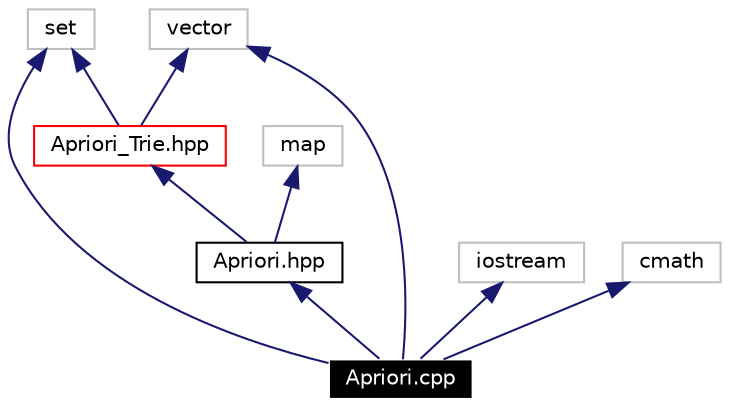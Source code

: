 digraph G
{
  edge [fontname="Helvetica",fontsize=10,labelfontname="Helvetica",labelfontsize=10];
  node [fontname="Helvetica",fontsize=10,shape=record];
  Node0 [label="Apriori.cpp",height=0.2,width=0.4,color="white", fillcolor="black", style="filled" fontcolor="white"];
  Node1 -> Node0 [dir=back,color="midnightblue",fontsize=10,style="solid",fontname="Helvetica"];
  Node1 [label="Apriori.hpp",height=0.2,width=0.4,color="black",URL="$Apriori_8hpp.html"];
  Node2 -> Node1 [dir=back,color="midnightblue",fontsize=10,style="solid",fontname="Helvetica"];
  Node2 [label="Apriori_Trie.hpp",height=0.2,width=0.4,color="red",URL="$Apriori__Trie_8hpp.html"];
  Node6 -> Node2 [dir=back,color="midnightblue",fontsize=10,style="solid",fontname="Helvetica"];
  Node6 [label="set",height=0.2,width=0.4,color="grey75"];
  Node5 -> Node2 [dir=back,color="midnightblue",fontsize=10,style="solid",fontname="Helvetica"];
  Node5 [label="vector",height=0.2,width=0.4,color="grey75"];
  Node9 -> Node1 [dir=back,color="midnightblue",fontsize=10,style="solid",fontname="Helvetica"];
  Node9 [label="map",height=0.2,width=0.4,color="grey75"];
  Node10 -> Node0 [dir=back,color="midnightblue",fontsize=10,style="solid",fontname="Helvetica"];
  Node10 [label="iostream",height=0.2,width=0.4,color="grey75"];
  Node5 -> Node0 [dir=back,color="midnightblue",fontsize=10,style="solid",fontname="Helvetica"];
  Node6 -> Node0 [dir=back,color="midnightblue",fontsize=10,style="solid",fontname="Helvetica"];
  Node11 -> Node0 [dir=back,color="midnightblue",fontsize=10,style="solid",fontname="Helvetica"];
  Node11 [label="cmath",height=0.2,width=0.4,color="grey75"];
}
